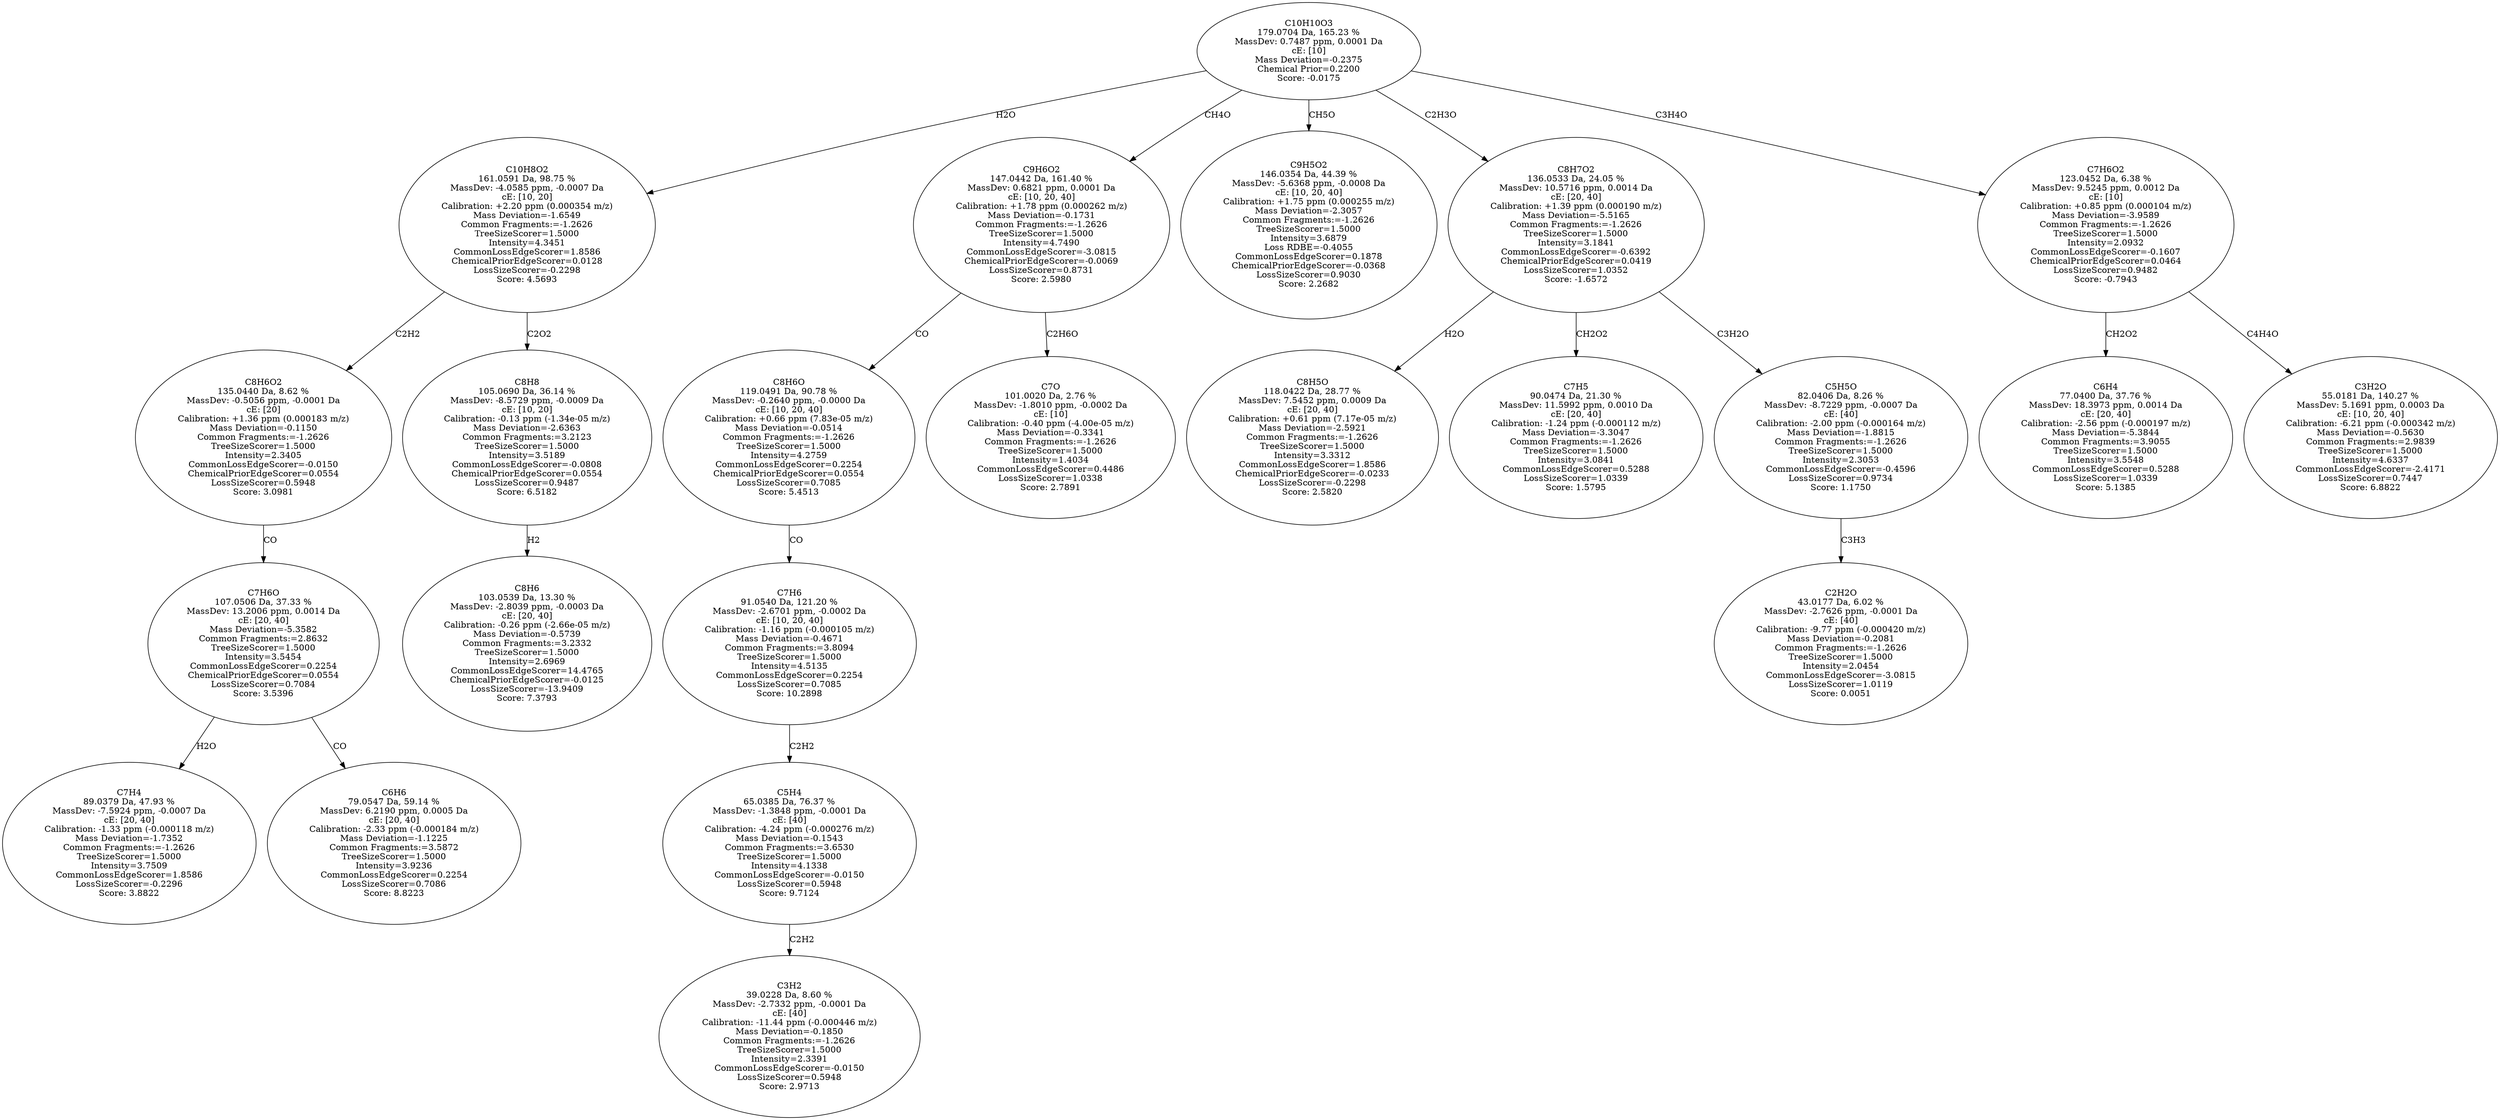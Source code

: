strict digraph {
v1 [label="C7H4\n89.0379 Da, 47.93 %\nMassDev: -7.5924 ppm, -0.0007 Da\ncE: [20, 40]\nCalibration: -1.33 ppm (-0.000118 m/z)\nMass Deviation=-1.7352\nCommon Fragments:=-1.2626\nTreeSizeScorer=1.5000\nIntensity=3.7509\nCommonLossEdgeScorer=1.8586\nLossSizeScorer=-0.2296\nScore: 3.8822"];
v2 [label="C6H6\n79.0547 Da, 59.14 %\nMassDev: 6.2190 ppm, 0.0005 Da\ncE: [20, 40]\nCalibration: -2.33 ppm (-0.000184 m/z)\nMass Deviation=-1.1225\nCommon Fragments:=3.5872\nTreeSizeScorer=1.5000\nIntensity=3.9236\nCommonLossEdgeScorer=0.2254\nLossSizeScorer=0.7086\nScore: 8.8223"];
v3 [label="C7H6O\n107.0506 Da, 37.33 %\nMassDev: 13.2006 ppm, 0.0014 Da\ncE: [20, 40]\nMass Deviation=-5.3582\nCommon Fragments:=2.8632\nTreeSizeScorer=1.5000\nIntensity=3.5454\nCommonLossEdgeScorer=0.2254\nChemicalPriorEdgeScorer=0.0554\nLossSizeScorer=0.7084\nScore: 3.5396"];
v4 [label="C8H6O2\n135.0440 Da, 8.62 %\nMassDev: -0.5056 ppm, -0.0001 Da\ncE: [20]\nCalibration: +1.36 ppm (0.000183 m/z)\nMass Deviation=-0.1150\nCommon Fragments:=-1.2626\nTreeSizeScorer=1.5000\nIntensity=2.3405\nCommonLossEdgeScorer=-0.0150\nChemicalPriorEdgeScorer=0.0554\nLossSizeScorer=0.5948\nScore: 3.0981"];
v5 [label="C8H6\n103.0539 Da, 13.30 %\nMassDev: -2.8039 ppm, -0.0003 Da\ncE: [20, 40]\nCalibration: -0.26 ppm (-2.66e-05 m/z)\nMass Deviation=-0.5739\nCommon Fragments:=3.2332\nTreeSizeScorer=1.5000\nIntensity=2.6969\nCommonLossEdgeScorer=14.4765\nChemicalPriorEdgeScorer=-0.0125\nLossSizeScorer=-13.9409\nScore: 7.3793"];
v6 [label="C8H8\n105.0690 Da, 36.14 %\nMassDev: -8.5729 ppm, -0.0009 Da\ncE: [10, 20]\nCalibration: -0.13 ppm (-1.34e-05 m/z)\nMass Deviation=-2.6363\nCommon Fragments:=3.2123\nTreeSizeScorer=1.5000\nIntensity=3.5189\nCommonLossEdgeScorer=-0.0808\nChemicalPriorEdgeScorer=0.0554\nLossSizeScorer=0.9487\nScore: 6.5182"];
v7 [label="C10H8O2\n161.0591 Da, 98.75 %\nMassDev: -4.0585 ppm, -0.0007 Da\ncE: [10, 20]\nCalibration: +2.20 ppm (0.000354 m/z)\nMass Deviation=-1.6549\nCommon Fragments:=-1.2626\nTreeSizeScorer=1.5000\nIntensity=4.3451\nCommonLossEdgeScorer=1.8586\nChemicalPriorEdgeScorer=0.0128\nLossSizeScorer=-0.2298\nScore: 4.5693"];
v8 [label="C3H2\n39.0228 Da, 8.60 %\nMassDev: -2.7332 ppm, -0.0001 Da\ncE: [40]\nCalibration: -11.44 ppm (-0.000446 m/z)\nMass Deviation=-0.1850\nCommon Fragments:=-1.2626\nTreeSizeScorer=1.5000\nIntensity=2.3391\nCommonLossEdgeScorer=-0.0150\nLossSizeScorer=0.5948\nScore: 2.9713"];
v9 [label="C5H4\n65.0385 Da, 76.37 %\nMassDev: -1.3848 ppm, -0.0001 Da\ncE: [40]\nCalibration: -4.24 ppm (-0.000276 m/z)\nMass Deviation=-0.1543\nCommon Fragments:=3.6530\nTreeSizeScorer=1.5000\nIntensity=4.1338\nCommonLossEdgeScorer=-0.0150\nLossSizeScorer=0.5948\nScore: 9.7124"];
v10 [label="C7H6\n91.0540 Da, 121.20 %\nMassDev: -2.6701 ppm, -0.0002 Da\ncE: [10, 20, 40]\nCalibration: -1.16 ppm (-0.000105 m/z)\nMass Deviation=-0.4671\nCommon Fragments:=3.8094\nTreeSizeScorer=1.5000\nIntensity=4.5135\nCommonLossEdgeScorer=0.2254\nLossSizeScorer=0.7085\nScore: 10.2898"];
v11 [label="C8H6O\n119.0491 Da, 90.78 %\nMassDev: -0.2640 ppm, -0.0000 Da\ncE: [10, 20, 40]\nCalibration: +0.66 ppm (7.83e-05 m/z)\nMass Deviation=-0.0514\nCommon Fragments:=-1.2626\nTreeSizeScorer=1.5000\nIntensity=4.2759\nCommonLossEdgeScorer=0.2254\nChemicalPriorEdgeScorer=0.0554\nLossSizeScorer=0.7085\nScore: 5.4513"];
v12 [label="C7O\n101.0020 Da, 2.76 %\nMassDev: -1.8010 ppm, -0.0002 Da\ncE: [10]\nCalibration: -0.40 ppm (-4.00e-05 m/z)\nMass Deviation=-0.3341\nCommon Fragments:=-1.2626\nTreeSizeScorer=1.5000\nIntensity=1.4034\nCommonLossEdgeScorer=0.4486\nLossSizeScorer=1.0338\nScore: 2.7891"];
v13 [label="C9H6O2\n147.0442 Da, 161.40 %\nMassDev: 0.6821 ppm, 0.0001 Da\ncE: [10, 20, 40]\nCalibration: +1.78 ppm (0.000262 m/z)\nMass Deviation=-0.1731\nCommon Fragments:=-1.2626\nTreeSizeScorer=1.5000\nIntensity=4.7490\nCommonLossEdgeScorer=-3.0815\nChemicalPriorEdgeScorer=-0.0069\nLossSizeScorer=0.8731\nScore: 2.5980"];
v14 [label="C9H5O2\n146.0354 Da, 44.39 %\nMassDev: -5.6368 ppm, -0.0008 Da\ncE: [10, 20, 40]\nCalibration: +1.75 ppm (0.000255 m/z)\nMass Deviation=-2.3057\nCommon Fragments:=-1.2626\nTreeSizeScorer=1.5000\nIntensity=3.6879\nLoss RDBE=-0.4055\nCommonLossEdgeScorer=0.1878\nChemicalPriorEdgeScorer=-0.0368\nLossSizeScorer=0.9030\nScore: 2.2682"];
v15 [label="C8H5O\n118.0422 Da, 28.77 %\nMassDev: 7.5452 ppm, 0.0009 Da\ncE: [20, 40]\nCalibration: +0.61 ppm (7.17e-05 m/z)\nMass Deviation=-2.5921\nCommon Fragments:=-1.2626\nTreeSizeScorer=1.5000\nIntensity=3.3312\nCommonLossEdgeScorer=1.8586\nChemicalPriorEdgeScorer=-0.0233\nLossSizeScorer=-0.2298\nScore: 2.5820"];
v16 [label="C7H5\n90.0474 Da, 21.30 %\nMassDev: 11.5992 ppm, 0.0010 Da\ncE: [20, 40]\nCalibration: -1.24 ppm (-0.000112 m/z)\nMass Deviation=-3.3047\nCommon Fragments:=-1.2626\nTreeSizeScorer=1.5000\nIntensity=3.0841\nCommonLossEdgeScorer=0.5288\nLossSizeScorer=1.0339\nScore: 1.5795"];
v17 [label="C2H2O\n43.0177 Da, 6.02 %\nMassDev: -2.7626 ppm, -0.0001 Da\ncE: [40]\nCalibration: -9.77 ppm (-0.000420 m/z)\nMass Deviation=-0.2081\nCommon Fragments:=-1.2626\nTreeSizeScorer=1.5000\nIntensity=2.0454\nCommonLossEdgeScorer=-3.0815\nLossSizeScorer=1.0119\nScore: 0.0051"];
v18 [label="C5H5O\n82.0406 Da, 8.26 %\nMassDev: -8.7229 ppm, -0.0007 Da\ncE: [40]\nCalibration: -2.00 ppm (-0.000164 m/z)\nMass Deviation=-1.8815\nCommon Fragments:=-1.2626\nTreeSizeScorer=1.5000\nIntensity=2.3053\nCommonLossEdgeScorer=-0.4596\nLossSizeScorer=0.9734\nScore: 1.1750"];
v19 [label="C8H7O2\n136.0533 Da, 24.05 %\nMassDev: 10.5716 ppm, 0.0014 Da\ncE: [20, 40]\nCalibration: +1.39 ppm (0.000190 m/z)\nMass Deviation=-5.5165\nCommon Fragments:=-1.2626\nTreeSizeScorer=1.5000\nIntensity=3.1841\nCommonLossEdgeScorer=-0.6392\nChemicalPriorEdgeScorer=0.0419\nLossSizeScorer=1.0352\nScore: -1.6572"];
v20 [label="C6H4\n77.0400 Da, 37.76 %\nMassDev: 18.3973 ppm, 0.0014 Da\ncE: [20, 40]\nCalibration: -2.56 ppm (-0.000197 m/z)\nMass Deviation=-5.3844\nCommon Fragments:=3.9055\nTreeSizeScorer=1.5000\nIntensity=3.5548\nCommonLossEdgeScorer=0.5288\nLossSizeScorer=1.0339\nScore: 5.1385"];
v21 [label="C3H2O\n55.0181 Da, 140.27 %\nMassDev: 5.1691 ppm, 0.0003 Da\ncE: [10, 20, 40]\nCalibration: -6.21 ppm (-0.000342 m/z)\nMass Deviation=-0.5630\nCommon Fragments:=2.9839\nTreeSizeScorer=1.5000\nIntensity=4.6337\nCommonLossEdgeScorer=-2.4171\nLossSizeScorer=0.7447\nScore: 6.8822"];
v22 [label="C7H6O2\n123.0452 Da, 6.38 %\nMassDev: 9.5245 ppm, 0.0012 Da\ncE: [10]\nCalibration: +0.85 ppm (0.000104 m/z)\nMass Deviation=-3.9589\nCommon Fragments:=-1.2626\nTreeSizeScorer=1.5000\nIntensity=2.0932\nCommonLossEdgeScorer=-0.1607\nChemicalPriorEdgeScorer=0.0464\nLossSizeScorer=0.9482\nScore: -0.7943"];
v23 [label="C10H10O3\n179.0704 Da, 165.23 %\nMassDev: 0.7487 ppm, 0.0001 Da\ncE: [10]\nMass Deviation=-0.2375\nChemical Prior=0.2200\nScore: -0.0175"];
v3 -> v1 [label="H2O"];
v3 -> v2 [label="CO"];
v4 -> v3 [label="CO"];
v7 -> v4 [label="C2H2"];
v6 -> v5 [label="H2"];
v7 -> v6 [label="C2O2"];
v23 -> v7 [label="H2O"];
v9 -> v8 [label="C2H2"];
v10 -> v9 [label="C2H2"];
v11 -> v10 [label="CO"];
v13 -> v11 [label="CO"];
v13 -> v12 [label="C2H6O"];
v23 -> v13 [label="CH4O"];
v23 -> v14 [label="CH5O"];
v19 -> v15 [label="H2O"];
v19 -> v16 [label="CH2O2"];
v18 -> v17 [label="C3H3"];
v19 -> v18 [label="C3H2O"];
v23 -> v19 [label="C2H3O"];
v22 -> v20 [label="CH2O2"];
v22 -> v21 [label="C4H4O"];
v23 -> v22 [label="C3H4O"];
}
